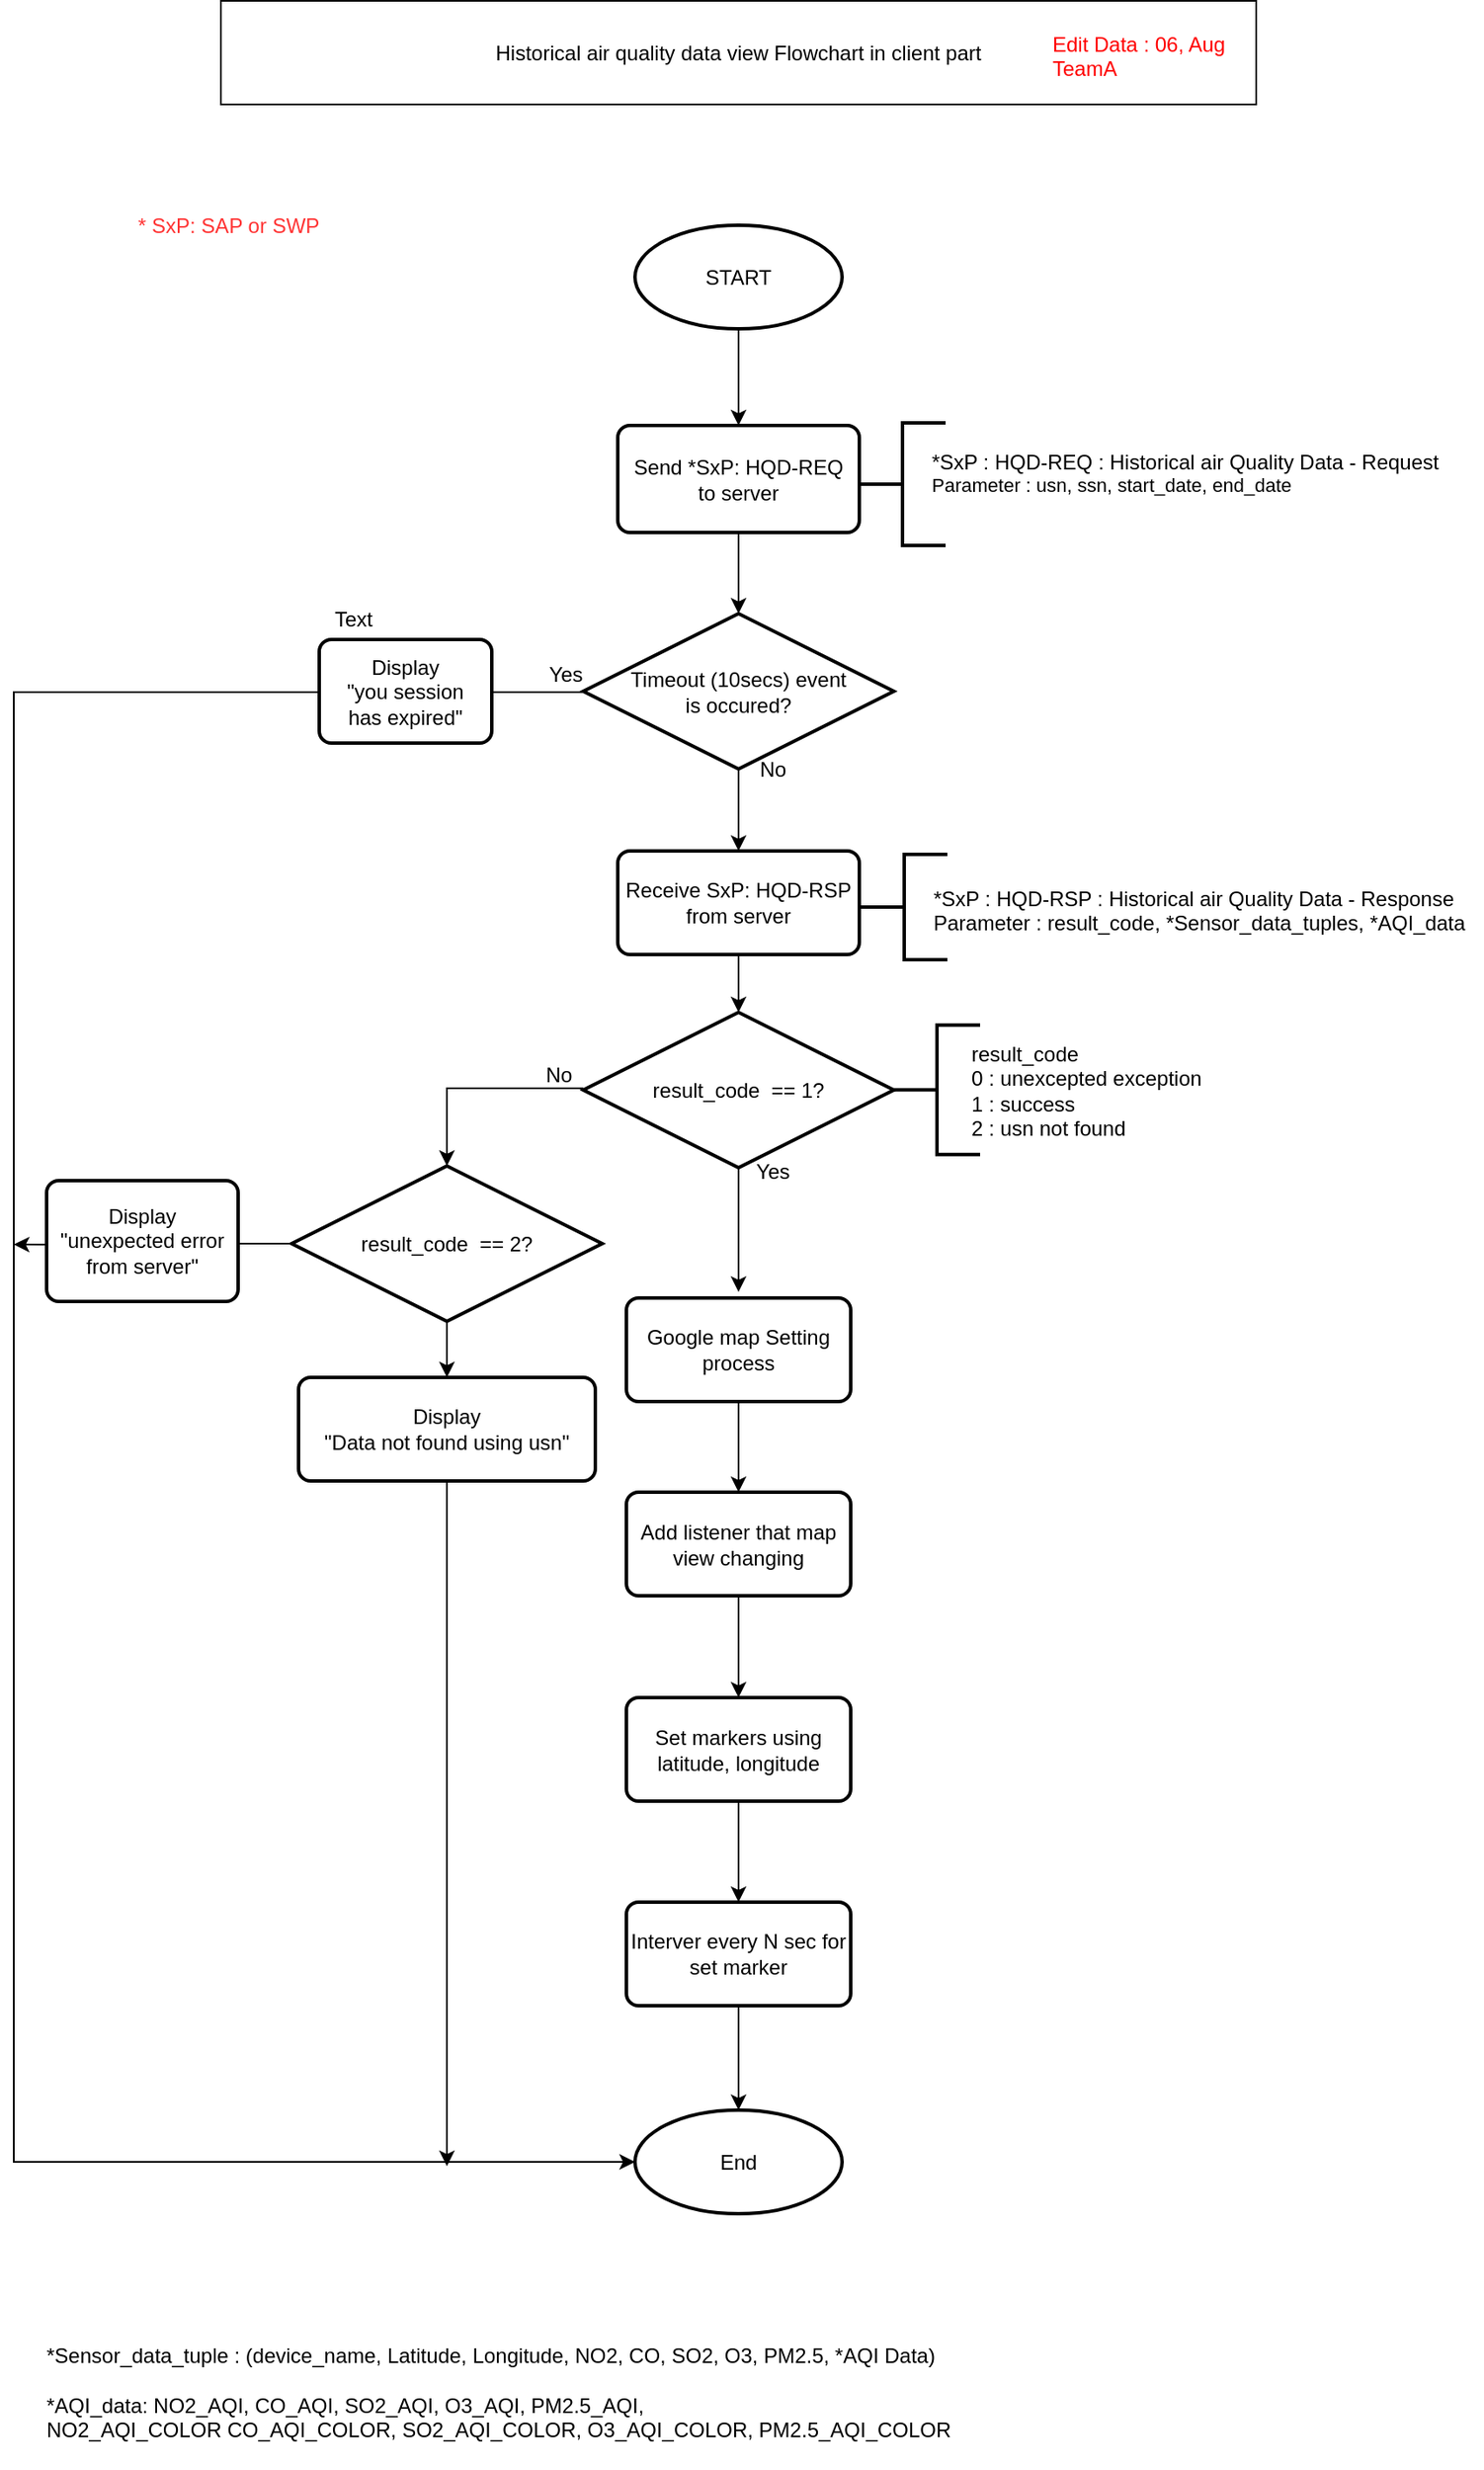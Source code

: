 <mxfile version="11.1.4" type="google"><diagram id="1xmGnyCLYKjxCCxjHbda" name="페이지-1"><mxGraphModel dx="1102" dy="3893" grid="1" gridSize="10" guides="1" tooltips="1" connect="1" arrows="1" fold="1" page="1" pageScale="1" pageWidth="1169" pageHeight="1654" math="0" shadow="0"><root><mxCell id="0"/><mxCell id="1" parent="0"/><mxCell id="Q3ugYddbtfqCgt-9Xg-V-1" value="" style="edgeStyle=orthogonalEdgeStyle;rounded=0;orthogonalLoop=1;jettySize=auto;html=1;" parent="1" source="Q3ugYddbtfqCgt-9Xg-V-2" target="Q3ugYddbtfqCgt-9Xg-V-3" edge="1"><mxGeometry relative="1" as="geometry"/></mxCell><mxCell id="Q3ugYddbtfqCgt-9Xg-V-2" value="START" style="strokeWidth=2;html=1;shape=mxgraph.flowchart.start_1;whiteSpace=wrap;" parent="1" vertex="1"><mxGeometry x="370" y="-3104.5" width="120" height="60" as="geometry"/></mxCell><mxCell id="Q3ugYddbtfqCgt-9Xg-V-3" value="&lt;div&gt;Send *SxP: HQD-REQ&lt;/div&gt;&lt;div&gt;to server&lt;br&gt;&lt;/div&gt;" style="rounded=1;whiteSpace=wrap;html=1;absoluteArcSize=1;arcSize=14;strokeWidth=2;" parent="1" vertex="1"><mxGeometry x="360" y="-2988.5" width="140" height="62" as="geometry"/></mxCell><mxCell id="Q3ugYddbtfqCgt-9Xg-V-4" value="" style="strokeWidth=2;html=1;shape=mxgraph.flowchart.annotation_2;align=left;pointerEvents=1" parent="1" vertex="1"><mxGeometry x="500" y="-2990" width="50" height="71" as="geometry"/></mxCell><mxCell id="Q3ugYddbtfqCgt-9Xg-V-6" value="" style="edgeStyle=orthogonalEdgeStyle;rounded=0;orthogonalLoop=1;jettySize=auto;html=1;" parent="1" source="Q3ugYddbtfqCgt-9Xg-V-7" target="Q3ugYddbtfqCgt-9Xg-V-9" edge="1"><mxGeometry relative="1" as="geometry"/></mxCell><mxCell id="Q3ugYddbtfqCgt-9Xg-V-7" value="&lt;div&gt;Timeout (10secs) event &lt;br&gt;&lt;/div&gt;&lt;div&gt;is occured?&lt;br&gt;&lt;/div&gt;" style="strokeWidth=2;html=1;shape=mxgraph.flowchart.decision;whiteSpace=wrap;" parent="1" vertex="1"><mxGeometry x="340" y="-2879.5" width="180" height="90" as="geometry"/></mxCell><mxCell id="Q3ugYddbtfqCgt-9Xg-V-8" value="" style="edgeStyle=orthogonalEdgeStyle;rounded=0;orthogonalLoop=1;jettySize=auto;html=1;" parent="1" source="Q3ugYddbtfqCgt-9Xg-V-9" target="Q3ugYddbtfqCgt-9Xg-V-18" edge="1"><mxGeometry relative="1" as="geometry"/></mxCell><mxCell id="Q3ugYddbtfqCgt-9Xg-V-9" value="&lt;div&gt;Receive SxP: HQD&lt;span&gt;-RSP&lt;/span&gt;&lt;/div&gt;&lt;div&gt;from server&lt;/div&gt;" style="rounded=1;whiteSpace=wrap;html=1;absoluteArcSize=1;arcSize=14;strokeWidth=2;" parent="1" vertex="1"><mxGeometry x="360" y="-2742" width="140" height="60" as="geometry"/></mxCell><mxCell id="Q3ugYddbtfqCgt-9Xg-V-10" value="" style="strokeWidth=2;html=1;shape=mxgraph.flowchart.annotation_2;align=left;pointerEvents=1" parent="1" vertex="1"><mxGeometry x="501" y="-2740" width="50" height="61" as="geometry"/></mxCell><mxCell id="Q3ugYddbtfqCgt-9Xg-V-11" value="" style="endArrow=classic;html=1;entryX=0.5;entryY=0;entryDx=0;entryDy=0;entryPerimeter=0;exitX=0.5;exitY=1;exitDx=0;exitDy=0;" parent="1" source="Q3ugYddbtfqCgt-9Xg-V-3" target="Q3ugYddbtfqCgt-9Xg-V-7" edge="1"><mxGeometry width="50" height="50" relative="1" as="geometry"><mxPoint x="679" y="-3109.5" as="sourcePoint"/><mxPoint x="549" y="-3049.5" as="targetPoint"/></mxGeometry></mxCell><mxCell id="Q3ugYddbtfqCgt-9Xg-V-12" value="No" style="text;html=1;strokeColor=none;fillColor=none;align=center;verticalAlign=middle;whiteSpace=wrap;rounded=0;" parent="1" vertex="1"><mxGeometry x="430" y="-2799.5" width="40" height="20" as="geometry"/></mxCell><mxCell id="Q3ugYddbtfqCgt-9Xg-V-13" value="Yes" style="text;html=1;strokeColor=none;fillColor=none;align=center;verticalAlign=middle;whiteSpace=wrap;rounded=0;" parent="1" vertex="1"><mxGeometry x="310" y="-2854.5" width="40" height="20" as="geometry"/></mxCell><mxCell id="Q3ugYddbtfqCgt-9Xg-V-14" value="*SxP : HQD-REQ : Historical air Quality Data - Request&lt;span style=&quot;font-size: 11px ; text-align: center ; white-space: normal&quot;&gt;&lt;br&gt;&lt;/span&gt;&lt;div style=&quot;font-size: 11px&quot;&gt;&lt;span style=&quot;font-size: 11px ; text-align: center ; white-space: normal&quot;&gt;Parameter : usn, ssn, &lt;/span&gt;&lt;span style=&quot;font-size: 11px ; text-align: center ; white-space: normal&quot;&gt;&lt;/span&gt;start_date, end_date&lt;span style=&quot;font-size: 11px ; text-align: center ; white-space: normal&quot;&gt;&lt;/span&gt;&lt;/div&gt;" style="text;html=1;resizable=0;points=[];autosize=1;align=left;verticalAlign=top;spacingTop=-4;" parent="1" vertex="1"><mxGeometry x="540" y="-2977.5" width="300" height="30" as="geometry"/></mxCell><mxCell id="Q3ugYddbtfqCgt-9Xg-V-15" value="*SxP : HQD-RSP : Historical air Quality Data&amp;nbsp;- Response&lt;br&gt;&lt;div&gt;Parameter : result_code, *Sensor_data_tuples, *AQI_data&lt;/div&gt;" style="text;html=1;resizable=0;points=[];autosize=1;align=left;verticalAlign=top;spacingTop=-4;" parent="1" vertex="1"><mxGeometry x="541" y="-2724.5" width="320" height="30" as="geometry"/></mxCell><mxCell id="Q3ugYddbtfqCgt-9Xg-V-17" value="" style="edgeStyle=orthogonalEdgeStyle;rounded=0;orthogonalLoop=1;jettySize=auto;html=1;" parent="1" source="Q3ugYddbtfqCgt-9Xg-V-18" edge="1"><mxGeometry relative="1" as="geometry"><mxPoint x="430" y="-2486.5" as="targetPoint"/></mxGeometry></mxCell><mxCell id="Q3ugYddbtfqCgt-9Xg-V-18" value="result_code&amp;nbsp;&amp;nbsp;== 1?" style="strokeWidth=2;html=1;shape=mxgraph.flowchart.decision;whiteSpace=wrap;" parent="1" vertex="1"><mxGeometry x="340" y="-2648.5" width="180" height="90" as="geometry"/></mxCell><mxCell id="Q3ugYddbtfqCgt-9Xg-V-19" value="No" style="text;html=1;strokeColor=none;fillColor=none;align=center;verticalAlign=middle;whiteSpace=wrap;rounded=0;" parent="1" vertex="1"><mxGeometry x="306" y="-2622.5" width="40" height="20" as="geometry"/></mxCell><mxCell id="Q3ugYddbtfqCgt-9Xg-V-21" value="" style="group" parent="1" vertex="1" connectable="0"><mxGeometry x="130" y="-3234.5" width="600" height="60" as="geometry"/></mxCell><mxCell id="Q3ugYddbtfqCgt-9Xg-V-22" value="Historical air quality data view Flowchart in client part" style="rounded=0;whiteSpace=wrap;html=1;" parent="Q3ugYddbtfqCgt-9Xg-V-21" vertex="1"><mxGeometry width="600" height="60" as="geometry"/></mxCell><mxCell id="Q3ugYddbtfqCgt-9Xg-V-23" value="&lt;span&gt;Edit Data : 06, Aug&lt;br&gt;TeamA&lt;/span&gt;" style="text;html=1;resizable=0;points=[];autosize=1;align=left;verticalAlign=top;spacingTop=-4;fontStyle=0;fontColor=#FF0000;" parent="Q3ugYddbtfqCgt-9Xg-V-21" vertex="1"><mxGeometry x="480" y="15" width="120" height="30" as="geometry"/></mxCell><mxCell id="Q3ugYddbtfqCgt-9Xg-V-24" value="&lt;div&gt;&lt;font color=&quot;#FF3333&quot;&gt;* SxP: SAP or SWP&lt;/font&gt;&lt;/div&gt;" style="text;html=1;resizable=0;points=[];autosize=1;align=left;verticalAlign=top;spacingTop=-4;" parent="1" vertex="1"><mxGeometry x="80" y="-3114.466" width="120" height="20" as="geometry"/></mxCell><mxCell id="Q3ugYddbtfqCgt-9Xg-V-26" value="Yes" style="text;html=1;strokeColor=none;fillColor=none;align=center;verticalAlign=middle;whiteSpace=wrap;rounded=0;" parent="1" vertex="1"><mxGeometry x="430" y="-2566.5" width="40" height="20" as="geometry"/></mxCell><mxCell id="mukBufXXXdZKuZtggmzy-2" value="" style="edgeStyle=orthogonalEdgeStyle;rounded=0;orthogonalLoop=1;jettySize=auto;html=1;exitX=0;exitY=0.5;exitDx=0;exitDy=0;exitPerimeter=0;entryX=0.5;entryY=0;entryDx=0;entryDy=0;entryPerimeter=0;" parent="1" target="mukBufXXXdZKuZtggmzy-6" edge="1"><mxGeometry relative="1" as="geometry"><mxPoint x="340" y="-2604.5" as="sourcePoint"/><mxPoint x="200" y="-2600" as="targetPoint"/><Array as="points"><mxPoint x="261" y="-2604"/></Array></mxGeometry></mxCell><mxCell id="mukBufXXXdZKuZtggmzy-4" value="" style="edgeStyle=orthogonalEdgeStyle;rounded=0;orthogonalLoop=1;jettySize=auto;html=1;" parent="1" source="mukBufXXXdZKuZtggmzy-6" target="mukBufXXXdZKuZtggmzy-8" edge="1"><mxGeometry relative="1" as="geometry"/></mxCell><mxCell id="mukBufXXXdZKuZtggmzy-5" value="" style="edgeStyle=orthogonalEdgeStyle;rounded=0;orthogonalLoop=1;jettySize=auto;html=1;" parent="1" source="mukBufXXXdZKuZtggmzy-6" edge="1"><mxGeometry relative="1" as="geometry"><mxPoint x="10" y="-2514" as="targetPoint"/></mxGeometry></mxCell><mxCell id="mukBufXXXdZKuZtggmzy-6" value="result_code&amp;nbsp;&amp;nbsp;== 2?" style="strokeWidth=2;html=1;shape=mxgraph.flowchart.decision;whiteSpace=wrap;" parent="1" vertex="1"><mxGeometry x="171" y="-2559.5" width="180" height="90" as="geometry"/></mxCell><mxCell id="mukBufXXXdZKuZtggmzy-7" value="" style="edgeStyle=orthogonalEdgeStyle;rounded=0;orthogonalLoop=1;jettySize=auto;html=1;" parent="1" source="mukBufXXXdZKuZtggmzy-8" edge="1"><mxGeometry relative="1" as="geometry"><mxPoint x="261" y="-1980" as="targetPoint"/><Array as="points"><mxPoint x="261" y="-1980"/></Array></mxGeometry></mxCell><mxCell id="mukBufXXXdZKuZtggmzy-8" value="&lt;div&gt;Display &lt;br&gt;&lt;/div&gt;&lt;div&gt;&quot;Data not found using usn&quot;&lt;/div&gt;" style="rounded=1;whiteSpace=wrap;html=1;absoluteArcSize=1;arcSize=14;strokeWidth=2;" parent="1" vertex="1"><mxGeometry x="175" y="-2437" width="172" height="60" as="geometry"/></mxCell><mxCell id="mukBufXXXdZKuZtggmzy-9" value="&lt;div&gt;Display&lt;/div&gt;&lt;div&gt;&quot;unexpected error from server&quot;&lt;/div&gt;" style="rounded=1;whiteSpace=wrap;html=1;absoluteArcSize=1;arcSize=14;strokeWidth=2;" parent="1" vertex="1"><mxGeometry x="29" y="-2551" width="111" height="70" as="geometry"/></mxCell><mxCell id="mukBufXXXdZKuZtggmzy-10" value="" style="edgeStyle=orthogonalEdgeStyle;rounded=0;orthogonalLoop=1;jettySize=auto;html=1;" parent="1" source="mukBufXXXdZKuZtggmzy-11" target="mukBufXXXdZKuZtggmzy-13" edge="1"><mxGeometry relative="1" as="geometry"/></mxCell><mxCell id="mukBufXXXdZKuZtggmzy-11" value="&lt;div&gt;Google map Setting process&lt;/div&gt;" style="rounded=1;whiteSpace=wrap;html=1;absoluteArcSize=1;arcSize=14;strokeWidth=2;" parent="1" vertex="1"><mxGeometry x="365" y="-2483" width="130" height="60" as="geometry"/></mxCell><mxCell id="mukBufXXXdZKuZtggmzy-12" value="" style="edgeStyle=orthogonalEdgeStyle;rounded=0;orthogonalLoop=1;jettySize=auto;html=1;" parent="1" source="mukBufXXXdZKuZtggmzy-13" target="mukBufXXXdZKuZtggmzy-15" edge="1"><mxGeometry relative="1" as="geometry"/></mxCell><mxCell id="mukBufXXXdZKuZtggmzy-13" value="Add listener that map view changing" style="rounded=1;whiteSpace=wrap;html=1;absoluteArcSize=1;arcSize=14;strokeWidth=2;" parent="1" vertex="1"><mxGeometry x="365" y="-2370.5" width="130" height="60" as="geometry"/></mxCell><mxCell id="mukBufXXXdZKuZtggmzy-14" value="" style="edgeStyle=orthogonalEdgeStyle;rounded=0;orthogonalLoop=1;jettySize=auto;html=1;" parent="1" source="mukBufXXXdZKuZtggmzy-15" target="mukBufXXXdZKuZtggmzy-16" edge="1"><mxGeometry relative="1" as="geometry"/></mxCell><mxCell id="mukBufXXXdZKuZtggmzy-15" value="&lt;span style=&quot;white-space: normal&quot;&gt;Set markers using latitude, longitude&lt;/span&gt;" style="rounded=1;whiteSpace=wrap;html=1;absoluteArcSize=1;arcSize=14;strokeWidth=2;" parent="1" vertex="1"><mxGeometry x="365" y="-2251.5" width="130" height="60" as="geometry"/></mxCell><mxCell id="mukBufXXXdZKuZtggmzy-16" value="End" style="strokeWidth=2;html=1;shape=mxgraph.flowchart.start_1;whiteSpace=wrap;" parent="1" vertex="1"><mxGeometry x="370" y="-2133" width="120" height="60" as="geometry"/></mxCell><mxCell id="mukBufXXXdZKuZtggmzy-17" value="" style="edgeStyle=orthogonalEdgeStyle;rounded=0;orthogonalLoop=1;jettySize=auto;html=1;" parent="1" source="mukBufXXXdZKuZtggmzy-18" target="mukBufXXXdZKuZtggmzy-19" edge="1"><mxGeometry relative="1" as="geometry"/></mxCell><mxCell id="mukBufXXXdZKuZtggmzy-18" value="Interver every N sec for set marker" style="rounded=1;whiteSpace=wrap;html=1;absoluteArcSize=1;arcSize=14;strokeWidth=2;" parent="1" vertex="1"><mxGeometry x="365" y="-2133" width="130" height="60" as="geometry"/></mxCell><mxCell id="mukBufXXXdZKuZtggmzy-19" value="End" style="strokeWidth=2;html=1;shape=mxgraph.flowchart.start_1;whiteSpace=wrap;" parent="1" vertex="1"><mxGeometry x="370" y="-2012.5" width="120" height="60" as="geometry"/></mxCell><mxCell id="mukBufXXXdZKuZtggmzy-20" value="" style="edgeStyle=orthogonalEdgeStyle;rounded=0;orthogonalLoop=1;jettySize=auto;html=1;entryX=0;entryY=0.5;entryDx=0;entryDy=0;entryPerimeter=0;" parent="1" target="mukBufXXXdZKuZtggmzy-19" edge="1"><mxGeometry relative="1" as="geometry"><mxPoint x="390" y="-1970" as="targetPoint"/><Array as="points"><mxPoint x="10" y="-2834"/><mxPoint x="10" y="-1982"/></Array><mxPoint x="340" y="-2834" as="sourcePoint"/></mxGeometry></mxCell><mxCell id="ksSze-t2hSPZppA1hxav-3" value="" style="strokeWidth=2;html=1;shape=mxgraph.flowchart.annotation_2;align=left;pointerEvents=1" parent="1" vertex="1"><mxGeometry x="520" y="-2641.1" width="50" height="75" as="geometry"/></mxCell><mxCell id="ksSze-t2hSPZppA1hxav-4" value="result_code&lt;br&gt;0 : unexcepted exception&lt;br&gt;1 : success&lt;br&gt;2 : usn not found" style="text;html=1;strokeColor=none;fillColor=none;align=left;verticalAlign=middle;whiteSpace=wrap;rounded=0;" parent="1" vertex="1"><mxGeometry x="563" y="-2629.5" width="166" height="52" as="geometry"/></mxCell><mxCell id="39chzD-LCQT3DX_lM6Vb-1" value="*Sensor_data_tuple : (device_name, Latitude, Longitude, NO2, CO, SO2, O3, PM2.5, *AQI Data)&lt;br&gt;&lt;br&gt;*AQI_data: NO2_AQI, CO_AQI, SO2_AQI, O3_AQI, PM2.5_AQI,&lt;br&gt;NO2_AQI_COLOR CO_AQI_COLOR, SO2_AQI_COLOR, O3_AQI_COLOR, PM2.5_AQI_COLOR&lt;div&gt;&lt;br&gt;&lt;/div&gt;" style="text;html=1;resizable=0;points=[];autosize=1;align=left;verticalAlign=top;spacingTop=-4;" parent="1" vertex="1"><mxGeometry x="27.147" y="-1880.147" width="540" height="70" as="geometry"/></mxCell><mxCell id="Q3ugYddbtfqCgt-9Xg-V-20" value="&lt;div&gt;Display&lt;/div&gt;&lt;div&gt; &quot;you session &lt;br&gt;&lt;/div&gt;&lt;div&gt;has expired&quot;&lt;br&gt;&lt;/div&gt;" style="rounded=1;whiteSpace=wrap;html=1;absoluteArcSize=1;arcSize=14;strokeWidth=2;" parent="1" vertex="1"><mxGeometry x="187" y="-2864.5" width="100" height="60" as="geometry"/></mxCell><mxCell id="tuMNyg2Vf8Scncyms_uh-1" value="Text" style="text;html=1;resizable=0;points=[];autosize=1;align=left;verticalAlign=top;spacingTop=-4;" vertex="1" parent="1"><mxGeometry x="194" y="-2886" width="40" height="20" as="geometry"/></mxCell></root></mxGraphModel></diagram></mxfile>